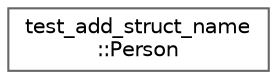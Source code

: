 digraph "类继承关系图"
{
 // LATEX_PDF_SIZE
  bgcolor="transparent";
  edge [fontname=Helvetica,fontsize=10,labelfontname=Helvetica,labelfontsize=10];
  node [fontname=Helvetica,fontsize=10,shape=box,height=0.2,width=0.4];
  rankdir="LR";
  Node0 [id="Node000000",label="test_add_struct_name\l::Person",height=0.2,width=0.4,color="grey40", fillcolor="white", style="filled",URL="$structtest__add__struct__name_1_1_person.html",tooltip=" "];
}
